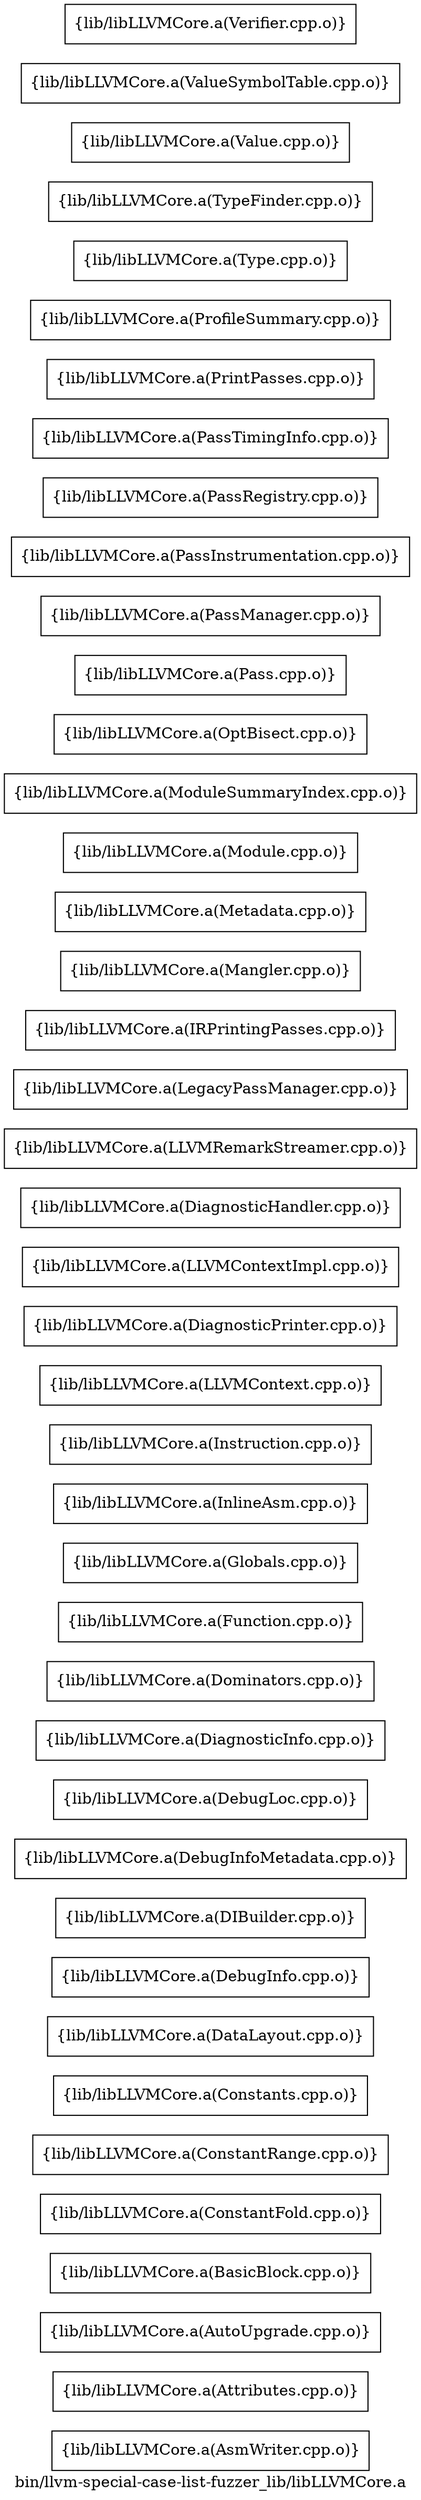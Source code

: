 digraph "bin/llvm-special-case-list-fuzzer_lib/libLLVMCore.a" {
	label="bin/llvm-special-case-list-fuzzer_lib/libLLVMCore.a";
	rankdir=LR;

	Node0x5609a63e63e8 [shape=record,shape=box,group=0,label="{lib/libLLVMCore.a(AsmWriter.cpp.o)}"];
	Node0x5609a63e4c28 [shape=record,shape=box,group=0,label="{lib/libLLVMCore.a(Attributes.cpp.o)}"];
	Node0x5609a63e4048 [shape=record,shape=box,group=0,label="{lib/libLLVMCore.a(AutoUpgrade.cpp.o)}"];
	Node0x5609a63e43b8 [shape=record,shape=box,group=0,label="{lib/libLLVMCore.a(BasicBlock.cpp.o)}"];
	Node0x5609a63ece78 [shape=record,shape=box,group=0,label="{lib/libLLVMCore.a(ConstantFold.cpp.o)}"];
	Node0x5609a63ed0a8 [shape=record,shape=box,group=0,label="{lib/libLLVMCore.a(ConstantRange.cpp.o)}"];
	Node0x5609a63ec888 [shape=record,shape=box,group=0,label="{lib/libLLVMCore.a(Constants.cpp.o)}"];
	Node0x5609a63eb668 [shape=record,shape=box,group=0,label="{lib/libLLVMCore.a(DataLayout.cpp.o)}"];
	Node0x5609a63e7518 [shape=record,shape=box,group=0,label="{lib/libLLVMCore.a(DebugInfo.cpp.o)}"];
	Node0x5609a63e7c98 [shape=record,shape=box,group=0,label="{lib/libLLVMCore.a(DIBuilder.cpp.o)}"];
	Node0x5609a63e8058 [shape=record,shape=box,group=0,label="{lib/libLLVMCore.a(DebugInfoMetadata.cpp.o)}"];
	Node0x5609a63e8698 [shape=record,shape=box,group=0,label="{lib/libLLVMCore.a(DebugLoc.cpp.o)}"];
	Node0x5609a63e9228 [shape=record,shape=box,group=0,label="{lib/libLLVMCore.a(DiagnosticInfo.cpp.o)}"];
	Node0x5609a63ea038 [shape=record,shape=box,group=0,label="{lib/libLLVMCore.a(Dominators.cpp.o)}"];
	Node0x5609a63ea3a8 [shape=record,shape=box,group=0,label="{lib/libLLVMCore.a(Function.cpp.o)}"];
	Node0x5609a63eb2f8 [shape=record,shape=box,group=0,label="{lib/libLLVMCore.a(Globals.cpp.o)}"];
	Node0x5609a63e6758 [shape=record,shape=box,group=0,label="{lib/libLLVMCore.a(InlineAsm.cpp.o)}"];
	Node0x5609a63e6ca8 [shape=record,shape=box,group=0,label="{lib/libLLVMCore.a(Instruction.cpp.o)}"];
	Node0x5609a63e3878 [shape=record,shape=box,group=0,label="{lib/libLLVMCore.a(LLVMContext.cpp.o)}"];
	Node0x5609a63e3af8 [shape=record,shape=box,group=0,label="{lib/libLLVMCore.a(DiagnosticPrinter.cpp.o)}"];
	Node0x5609a63e4778 [shape=record,shape=box,group=0,label="{lib/libLLVMCore.a(LLVMContextImpl.cpp.o)}"];
	Node0x5609a63ec838 [shape=record,shape=box,group=0,label="{lib/libLLVMCore.a(DiagnosticHandler.cpp.o)}"];
	Node0x5609a63ecfb8 [shape=record,shape=box,group=0,label="{lib/libLLVMCore.a(LLVMRemarkStreamer.cpp.o)}"];
	Node0x5609a63e6c58 [shape=record,shape=box,group=0,label="{lib/libLLVMCore.a(LegacyPassManager.cpp.o)}"];
	Node0x5609a63e80a8 [shape=record,shape=box,group=0,label="{lib/libLLVMCore.a(IRPrintingPasses.cpp.o)}"];
	Node0x5609a63e4c78 [shape=record,shape=box,group=0,label="{lib/libLLVMCore.a(Mangler.cpp.o)}"];
	Node0x5609a63e5448 [shape=record,shape=box,group=0,label="{lib/libLLVMCore.a(Metadata.cpp.o)}"];
	Node0x5609a63eb168 [shape=record,shape=box,group=0,label="{lib/libLLVMCore.a(Module.cpp.o)}"];
	Node0x5609a63ed008 [shape=record,shape=box,group=0,label="{lib/libLLVMCore.a(ModuleSummaryIndex.cpp.o)}"];
	Node0x5609a63ec978 [shape=record,shape=box,group=0,label="{lib/libLLVMCore.a(OptBisect.cpp.o)}"];
	Node0x5609a63e93b8 [shape=record,shape=box,group=0,label="{lib/libLLVMCore.a(Pass.cpp.o)}"];
	Node0x5609a63e8738 [shape=record,shape=box,group=0,label="{lib/libLLVMCore.a(PassManager.cpp.o)}"];
	Node0x5609a63ea3f8 [shape=record,shape=box,group=0,label="{lib/libLLVMCore.a(PassInstrumentation.cpp.o)}"];
	Node0x5609a63eab28 [shape=record,shape=box,group=0,label="{lib/libLLVMCore.a(PassRegistry.cpp.o)}"];
	Node0x5609a63e9f48 [shape=record,shape=box,group=0,label="{lib/libLLVMCore.a(PassTimingInfo.cpp.o)}"];
	Node0x5609a63e6668 [shape=record,shape=box,group=0,label="{lib/libLLVMCore.a(PrintPasses.cpp.o)}"];
	Node0x5609a63e6de8 [shape=record,shape=box,group=0,label="{lib/libLLVMCore.a(ProfileSummary.cpp.o)}"];
	Node0x5609a63e7ab8 [shape=record,shape=box,group=0,label="{lib/libLLVMCore.a(Type.cpp.o)}"];
	Node0x5609a63e77e8 [shape=record,shape=box,group=0,label="{lib/libLLVMCore.a(TypeFinder.cpp.o)}"];
	Node0x5609a63e5e48 [shape=record,shape=box,group=0,label="{lib/libLLVMCore.a(Value.cpp.o)}"];
	Node0x5609a63ea768 [shape=record,shape=box,group=0,label="{lib/libLLVMCore.a(ValueSymbolTable.cpp.o)}"];
	Node0x5609a63ea498 [shape=record,shape=box,group=0,label="{lib/libLLVMCore.a(Verifier.cpp.o)}"];
}
